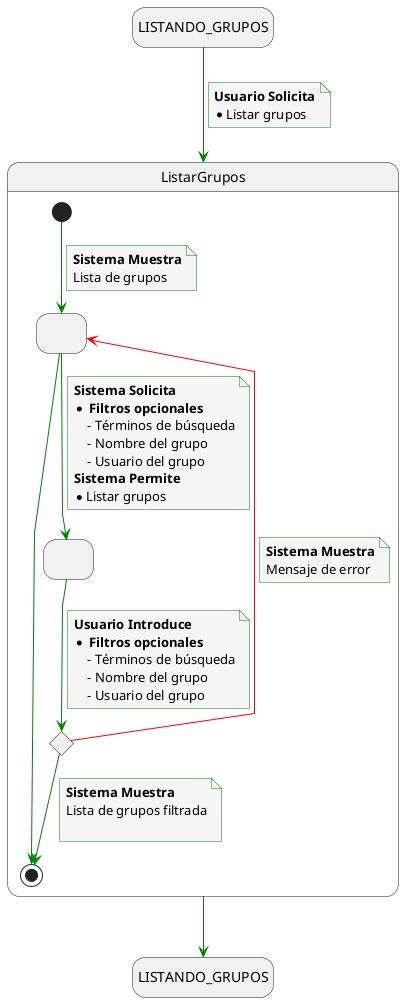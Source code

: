 @startuml
skinparam {
    NoteBackgroundColor #whiteSmoke
    ArrowColor #green
    NoteBorderColor #green
    linetype polyline
}

hide empty description

state startState as "LISTANDO_GRUPOS"
state endState as "LISTANDO_GRUPOS"

startState --> ListarGrupos
note on link
    <b>Usuario Solicita</b>
    * Listar grupos
end note

ListarGrupos --> endState

state ListarGrupos {
    state solicitudFiltros as " "
    state envioFiltros as " "
    state revisionFiltrosEnviados <<choice>>

    [*] --> solicitudFiltros
    note on link
        <b>Sistema Muestra</b>
        Lista de grupos
    end note

    solicitudFiltros -r-> [*]

    solicitudFiltros --> envioFiltros
    note on link
        <b>Sistema Solicita</b>
        * <b> Filtros opcionales </b>
            - Términos de búsqueda
            - Nombre del grupo
            - Usuario del grupo
        <b>Sistema Permite</b>
        * Listar grupos
    end note

    envioFiltros --> revisionFiltrosEnviados
    note on link
        <b>Usuario Introduce</b>
        * <b> Filtros opcionales </b>
            - Términos de búsqueda
            - Nombre del grupo
            - Usuario del grupo
    end note

    revisionFiltrosEnviados -[#red]-> solicitudFiltros
    note on link
        <b>Sistema Muestra</b>
        Mensaje de error
    end note

    revisionFiltrosEnviados --> [*]
    note on link
        <b>Sistema Muestra</b>
        Lista de grupos filtrada

    end note
}
@enduml
